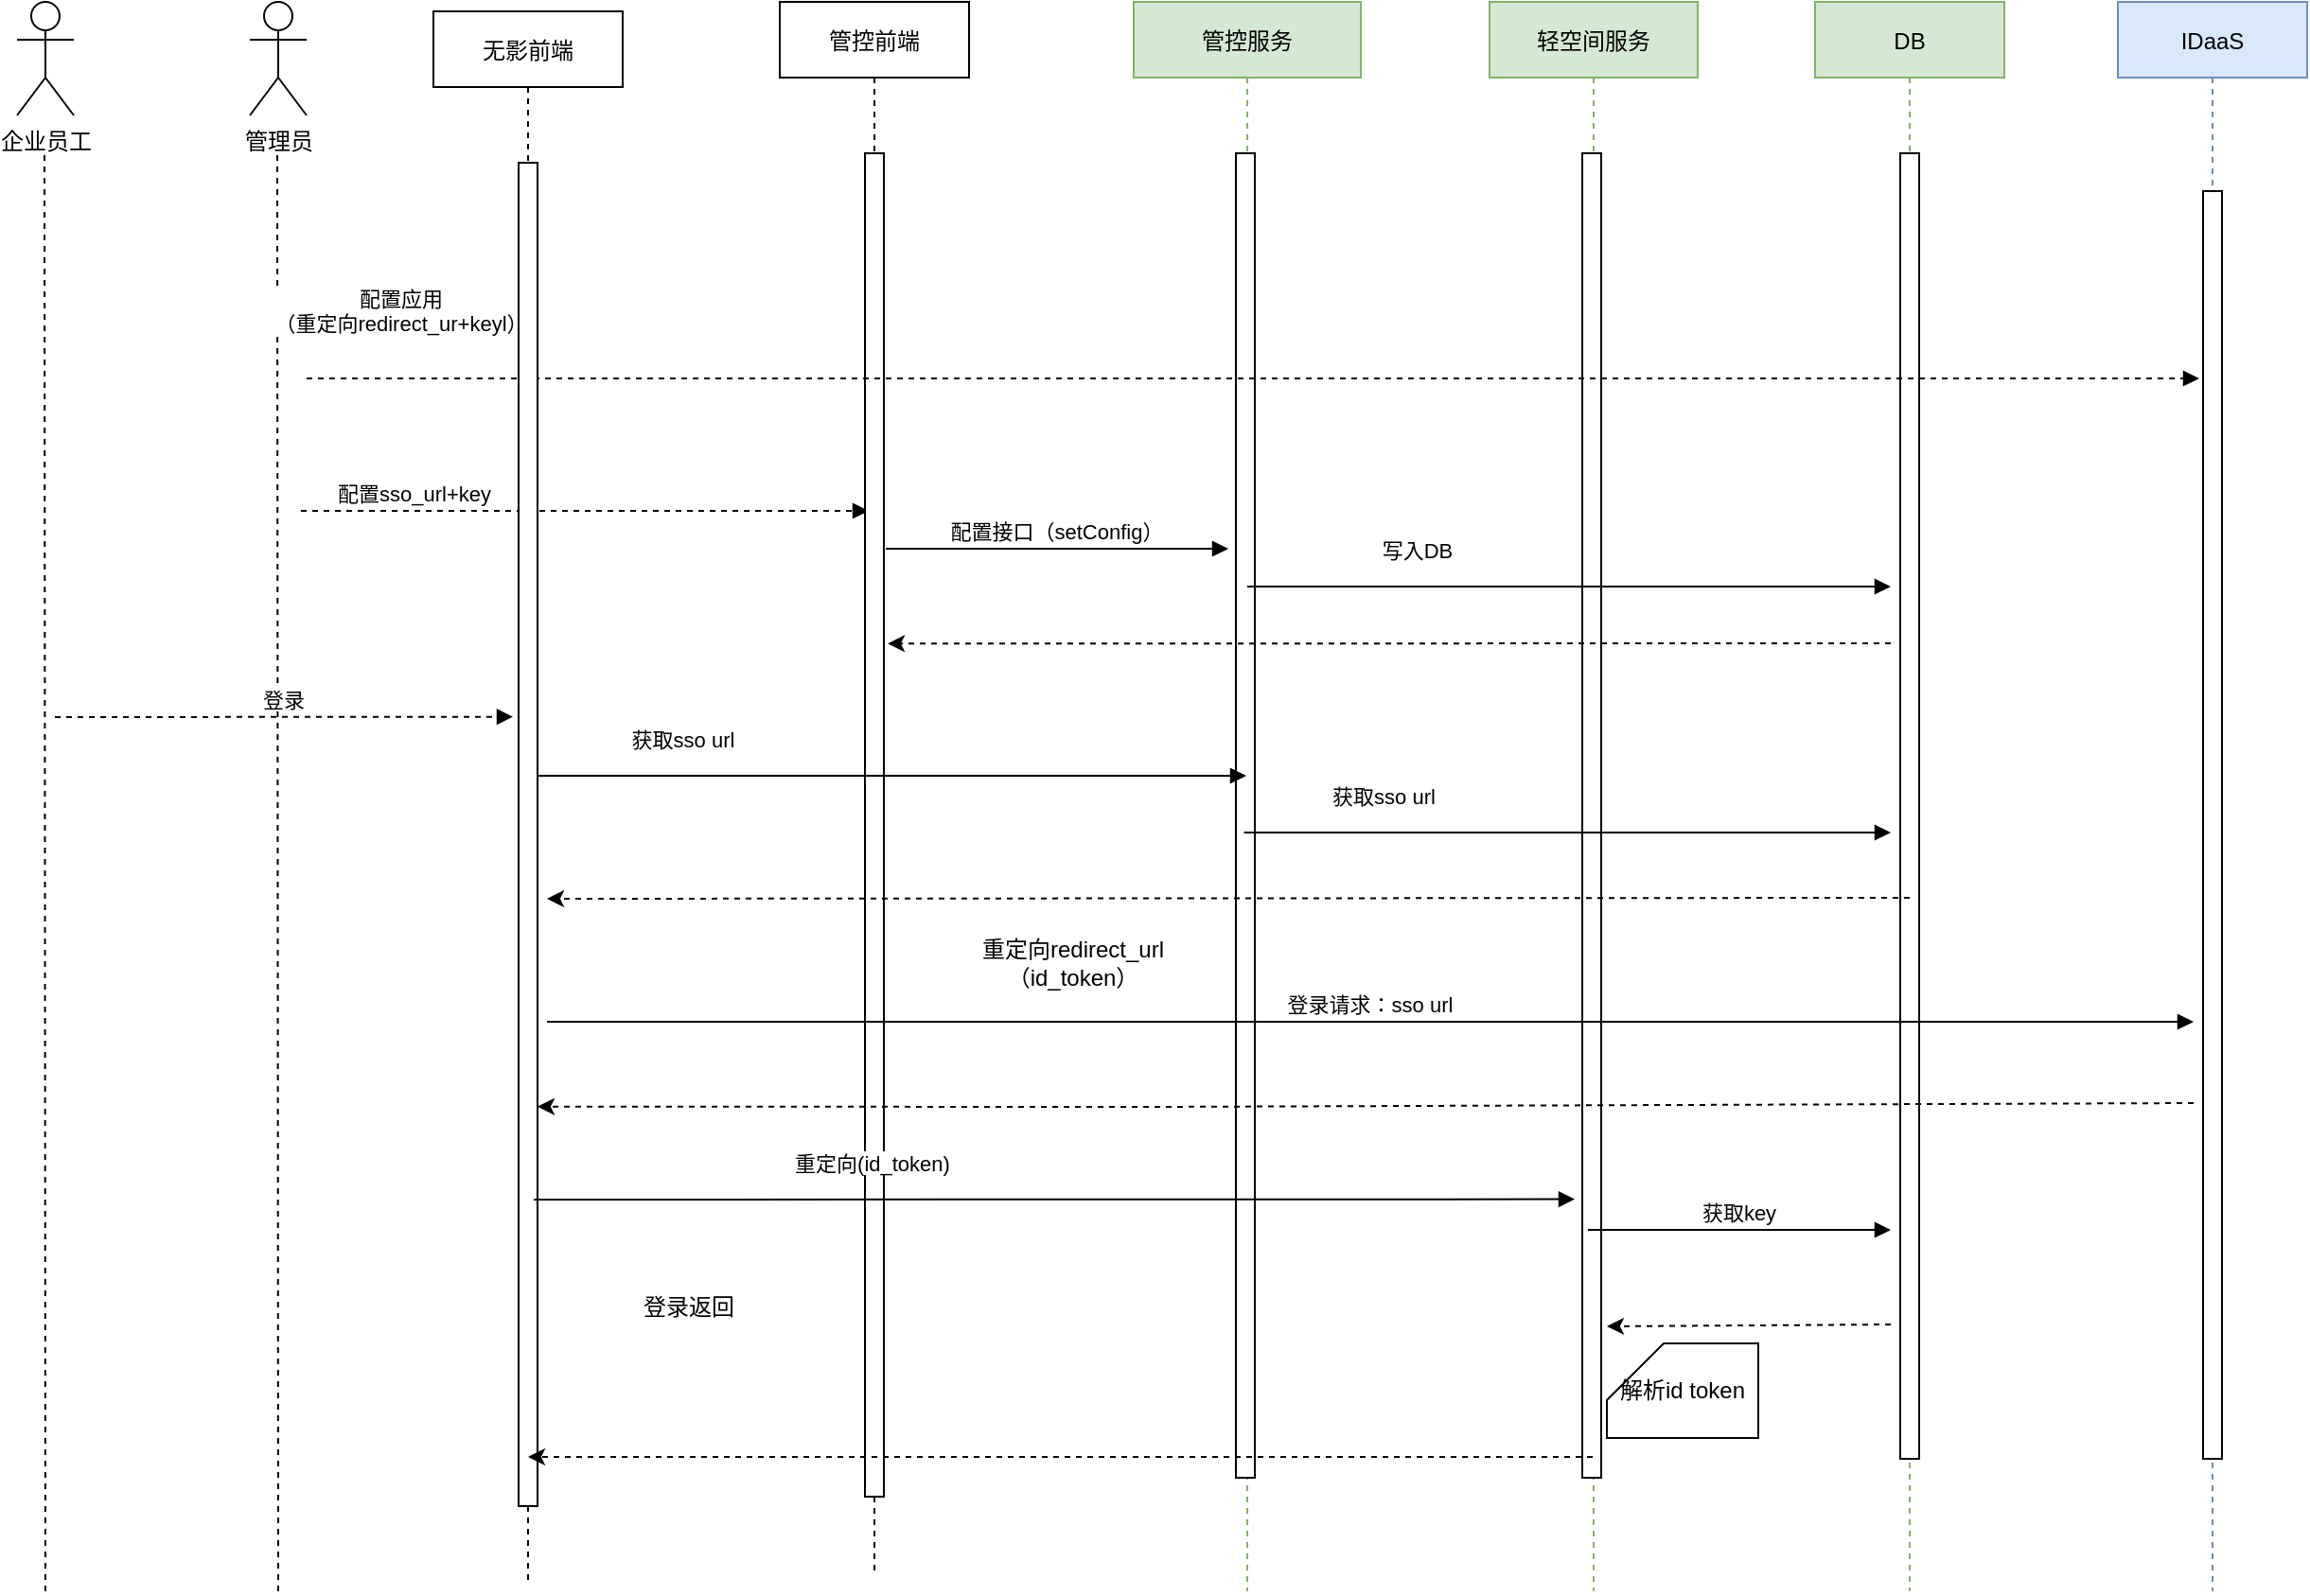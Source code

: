<mxfile version="14.9.3" type="github">
  <diagram id="Wvz9GBNgI8FM-CAZ9Jkj" name="Page-1">
    <mxGraphModel dx="2092" dy="841" grid="1" gridSize="10" guides="1" tooltips="1" connect="1" arrows="1" fold="1" page="1" pageScale="1" pageWidth="827" pageHeight="1169" math="0" shadow="0">
      <root>
        <mxCell id="0" />
        <mxCell id="1" parent="0" />
        <mxCell id="AIT565lb91MDrdjl6Oma-1" value="管控服务" style="shape=umlLifeline;perimeter=lifelinePerimeter;container=1;collapsible=0;recursiveResize=0;rounded=0;shadow=0;strokeWidth=1;fillColor=#d5e8d4;strokeColor=#82b366;" vertex="1" parent="1">
          <mxGeometry x="110" y="80" width="120" height="840" as="geometry" />
        </mxCell>
        <mxCell id="AIT565lb91MDrdjl6Oma-2" value="" style="points=[];perimeter=orthogonalPerimeter;rounded=0;shadow=0;strokeWidth=1;" vertex="1" parent="AIT565lb91MDrdjl6Oma-1">
          <mxGeometry x="54" y="80" width="10" height="700" as="geometry" />
        </mxCell>
        <mxCell id="AIT565lb91MDrdjl6Oma-3" value="管理员" style="shape=umlActor;verticalLabelPosition=bottom;verticalAlign=top;html=1;outlineConnect=0;" vertex="1" parent="1">
          <mxGeometry x="-357" y="80" width="30" height="60" as="geometry" />
        </mxCell>
        <mxCell id="AIT565lb91MDrdjl6Oma-4" value="" style="endArrow=none;dashed=1;html=1;" edge="1" parent="1">
          <mxGeometry width="50" height="50" relative="1" as="geometry">
            <mxPoint x="-342" y="920" as="sourcePoint" />
            <mxPoint x="-342.5" y="160" as="targetPoint" />
          </mxGeometry>
        </mxCell>
        <mxCell id="AIT565lb91MDrdjl6Oma-5" value="轻空间服务" style="shape=umlLifeline;perimeter=lifelinePerimeter;container=1;collapsible=0;recursiveResize=0;rounded=0;shadow=0;strokeWidth=1;fillColor=#d5e8d4;strokeColor=#82b366;" vertex="1" parent="1">
          <mxGeometry x="298" y="80" width="110" height="840" as="geometry" />
        </mxCell>
        <mxCell id="AIT565lb91MDrdjl6Oma-6" value="" style="points=[];perimeter=orthogonalPerimeter;rounded=0;shadow=0;strokeWidth=1;" vertex="1" parent="AIT565lb91MDrdjl6Oma-5">
          <mxGeometry x="49" y="80" width="10" height="700" as="geometry" />
        </mxCell>
        <mxCell id="AIT565lb91MDrdjl6Oma-7" value="DB" style="shape=umlLifeline;perimeter=lifelinePerimeter;container=1;collapsible=0;recursiveResize=0;rounded=0;shadow=0;strokeWidth=1;fillColor=#d5e8d4;strokeColor=#82b366;" vertex="1" parent="1">
          <mxGeometry x="470" y="80" width="100" height="840" as="geometry" />
        </mxCell>
        <mxCell id="AIT565lb91MDrdjl6Oma-8" value="" style="points=[];perimeter=orthogonalPerimeter;rounded=0;shadow=0;strokeWidth=1;" vertex="1" parent="AIT565lb91MDrdjl6Oma-7">
          <mxGeometry x="45" y="80" width="10" height="690" as="geometry" />
        </mxCell>
        <mxCell id="AIT565lb91MDrdjl6Oma-9" value="配置sso_url+key" style="verticalAlign=bottom;endArrow=block;shadow=0;strokeWidth=1;dashed=1;" edge="1" parent="1">
          <mxGeometry x="-0.6" relative="1" as="geometry">
            <mxPoint x="-330" y="349" as="sourcePoint" />
            <mxPoint x="-30" y="349" as="targetPoint" />
            <mxPoint as="offset" />
          </mxGeometry>
        </mxCell>
        <mxCell id="AIT565lb91MDrdjl6Oma-12" value="登录" style="verticalAlign=bottom;endArrow=block;shadow=0;strokeWidth=1;entryX=-0.3;entryY=0.349;entryDx=0;entryDy=0;entryPerimeter=0;dashed=1;" edge="1" parent="1">
          <mxGeometry relative="1" as="geometry">
            <mxPoint x="-460" y="458" as="sourcePoint" />
            <mxPoint x="-218" y="457.83" as="targetPoint" />
          </mxGeometry>
        </mxCell>
        <mxCell id="AIT565lb91MDrdjl6Oma-13" value="管控前端" style="shape=umlLifeline;perimeter=lifelinePerimeter;container=1;collapsible=0;recursiveResize=0;rounded=0;shadow=0;strokeWidth=1;" vertex="1" parent="1">
          <mxGeometry x="-77" y="80" width="100" height="830" as="geometry" />
        </mxCell>
        <mxCell id="AIT565lb91MDrdjl6Oma-14" value="" style="points=[];perimeter=orthogonalPerimeter;rounded=0;shadow=0;strokeWidth=1;" vertex="1" parent="AIT565lb91MDrdjl6Oma-13">
          <mxGeometry x="45" y="80" width="10" height="710" as="geometry" />
        </mxCell>
        <mxCell id="AIT565lb91MDrdjl6Oma-15" value="配置接口（setConfig）" style="verticalAlign=bottom;endArrow=block;shadow=0;strokeWidth=1;" edge="1" parent="1">
          <mxGeometry relative="1" as="geometry">
            <mxPoint x="-21" y="369.0" as="sourcePoint" />
            <mxPoint x="160" y="369" as="targetPoint" />
          </mxGeometry>
        </mxCell>
        <mxCell id="AIT565lb91MDrdjl6Oma-18" value="获取sso url" style="verticalAlign=bottom;endArrow=block;shadow=0;strokeWidth=1;" edge="1" parent="1">
          <mxGeometry x="-0.567" y="10" relative="1" as="geometry">
            <mxPoint x="-210" y="489.0" as="sourcePoint" />
            <mxPoint x="169.5" y="489.0" as="targetPoint" />
            <mxPoint as="offset" />
          </mxGeometry>
        </mxCell>
        <mxCell id="AIT565lb91MDrdjl6Oma-20" value="IDaaS" style="shape=umlLifeline;perimeter=lifelinePerimeter;container=1;collapsible=0;recursiveResize=0;rounded=0;shadow=0;strokeWidth=1;fillColor=#dae8fc;strokeColor=#6c8ebf;" vertex="1" parent="1">
          <mxGeometry x="630" y="80" width="100" height="840" as="geometry" />
        </mxCell>
        <mxCell id="AIT565lb91MDrdjl6Oma-21" value="" style="points=[];perimeter=orthogonalPerimeter;rounded=0;shadow=0;strokeWidth=1;" vertex="1" parent="AIT565lb91MDrdjl6Oma-20">
          <mxGeometry x="45" y="100" width="10" height="670" as="geometry" />
        </mxCell>
        <mxCell id="AIT565lb91MDrdjl6Oma-24" value="写入DB" style="verticalAlign=bottom;endArrow=block;shadow=0;strokeWidth=1;" edge="1" parent="1">
          <mxGeometry x="-0.471" y="10" relative="1" as="geometry">
            <mxPoint x="170" y="389.0" as="sourcePoint" />
            <mxPoint x="510" y="389" as="targetPoint" />
            <mxPoint as="offset" />
          </mxGeometry>
        </mxCell>
        <mxCell id="AIT565lb91MDrdjl6Oma-27" value="企业员工" style="shape=umlActor;verticalLabelPosition=bottom;verticalAlign=top;html=1;outlineConnect=0;" vertex="1" parent="1">
          <mxGeometry x="-480" y="80" width="30" height="60" as="geometry" />
        </mxCell>
        <mxCell id="AIT565lb91MDrdjl6Oma-28" value="" style="endArrow=none;dashed=1;html=1;" edge="1" parent="1">
          <mxGeometry width="50" height="50" relative="1" as="geometry">
            <mxPoint x="-465" y="920" as="sourcePoint" />
            <mxPoint x="-465.5" y="160" as="targetPoint" />
          </mxGeometry>
        </mxCell>
        <mxCell id="AIT565lb91MDrdjl6Oma-29" value="配置应用&#xa;（重定向redirect_ur+keyl）" style="verticalAlign=bottom;endArrow=block;shadow=0;strokeWidth=1;dashed=1;" edge="1" parent="1">
          <mxGeometry x="-0.9" y="20" relative="1" as="geometry">
            <mxPoint x="-327" y="279" as="sourcePoint" />
            <mxPoint x="673" y="279" as="targetPoint" />
            <mxPoint as="offset" />
          </mxGeometry>
        </mxCell>
        <mxCell id="AIT565lb91MDrdjl6Oma-32" value="无影前端" style="shape=umlLifeline;perimeter=lifelinePerimeter;container=1;collapsible=0;recursiveResize=0;rounded=0;shadow=0;strokeWidth=1;" vertex="1" parent="1">
          <mxGeometry x="-260" y="85" width="100" height="830" as="geometry" />
        </mxCell>
        <mxCell id="AIT565lb91MDrdjl6Oma-33" value="" style="points=[];perimeter=orthogonalPerimeter;rounded=0;shadow=0;strokeWidth=1;" vertex="1" parent="AIT565lb91MDrdjl6Oma-32">
          <mxGeometry x="45" y="80" width="10" height="710" as="geometry" />
        </mxCell>
        <mxCell id="AIT565lb91MDrdjl6Oma-34" value="获取sso url" style="verticalAlign=bottom;endArrow=block;shadow=0;strokeWidth=1;" edge="1" parent="1">
          <mxGeometry x="-0.567" y="10" relative="1" as="geometry">
            <mxPoint x="168.25" y="519.0" as="sourcePoint" />
            <mxPoint x="510" y="519" as="targetPoint" />
            <mxPoint as="offset" />
          </mxGeometry>
        </mxCell>
        <mxCell id="AIT565lb91MDrdjl6Oma-35" value="" style="endArrow=classic;html=1;entryX=0.57;entryY=0.205;entryDx=0;entryDy=0;entryPerimeter=0;dashed=1;" edge="1" parent="1">
          <mxGeometry width="50" height="50" relative="1" as="geometry">
            <mxPoint x="510" y="419" as="sourcePoint" />
            <mxPoint x="-20" y="419.15" as="targetPoint" />
          </mxGeometry>
        </mxCell>
        <mxCell id="AIT565lb91MDrdjl6Oma-37" value="" style="endArrow=classic;html=1;dashed=1;" edge="1" parent="1">
          <mxGeometry width="50" height="50" relative="1" as="geometry">
            <mxPoint x="520" y="553.5" as="sourcePoint" />
            <mxPoint x="-200" y="554" as="targetPoint" />
          </mxGeometry>
        </mxCell>
        <mxCell id="AIT565lb91MDrdjl6Oma-38" value="登录请求：sso url" style="verticalAlign=bottom;endArrow=block;shadow=0;strokeWidth=1;" edge="1" parent="1">
          <mxGeometry relative="1" as="geometry">
            <mxPoint x="-200" y="619" as="sourcePoint" />
            <mxPoint x="670" y="619" as="targetPoint" />
          </mxGeometry>
        </mxCell>
        <mxCell id="AIT565lb91MDrdjl6Oma-39" value="" style="endArrow=classic;html=1;dashed=1;entryX=1;entryY=0.652;entryDx=0;entryDy=0;entryPerimeter=0;" edge="1" parent="1">
          <mxGeometry width="50" height="50" relative="1" as="geometry">
            <mxPoint x="670" y="662" as="sourcePoint" />
            <mxPoint x="-205" y="663.84" as="targetPoint" />
            <Array as="points">
              <mxPoint x="120" y="664" />
            </Array>
          </mxGeometry>
        </mxCell>
        <mxCell id="AIT565lb91MDrdjl6Oma-41" value="重定向redirect_url（id_token）" style="text;html=1;strokeColor=none;fillColor=none;align=center;verticalAlign=middle;whiteSpace=wrap;rounded=0;" vertex="1" parent="1">
          <mxGeometry x="23" y="585" width="110" height="5" as="geometry" />
        </mxCell>
        <mxCell id="AIT565lb91MDrdjl6Oma-43" value="重定向(id_token)" style="verticalAlign=bottom;endArrow=block;shadow=0;strokeWidth=1;entryX=-0.4;entryY=0.737;entryDx=0;entryDy=0;entryPerimeter=0;" edge="1" parent="1">
          <mxGeometry x="-0.35" y="10" relative="1" as="geometry">
            <mxPoint x="-207" y="713.0" as="sourcePoint" />
            <mxPoint x="343" y="712.79" as="targetPoint" />
            <mxPoint as="offset" />
          </mxGeometry>
        </mxCell>
        <mxCell id="AIT565lb91MDrdjl6Oma-49" value="解析id token" style="shape=card;whiteSpace=wrap;html=1;" vertex="1" parent="1">
          <mxGeometry x="360" y="789" width="80" height="50" as="geometry" />
        </mxCell>
        <mxCell id="AIT565lb91MDrdjl6Oma-50" value="" style="endArrow=classic;html=1;dashed=1;" edge="1" parent="1">
          <mxGeometry width="50" height="50" relative="1" as="geometry">
            <mxPoint x="352.5" y="849" as="sourcePoint" />
            <mxPoint x="-210" y="849" as="targetPoint" />
            <Array as="points">
              <mxPoint x="10" y="849" />
            </Array>
          </mxGeometry>
        </mxCell>
        <mxCell id="AIT565lb91MDrdjl6Oma-51" value="登录返回" style="text;html=1;strokeColor=none;fillColor=none;align=center;verticalAlign=middle;whiteSpace=wrap;rounded=0;" vertex="1" parent="1">
          <mxGeometry x="-160" y="760" width="70" height="20" as="geometry" />
        </mxCell>
        <mxCell id="AIT565lb91MDrdjl6Oma-52" value="获取key" style="verticalAlign=bottom;endArrow=block;shadow=0;strokeWidth=1;" edge="1" parent="1">
          <mxGeometry relative="1" as="geometry">
            <mxPoint x="350" y="729.0" as="sourcePoint" />
            <mxPoint x="510" y="729" as="targetPoint" />
          </mxGeometry>
        </mxCell>
        <mxCell id="AIT565lb91MDrdjl6Oma-53" value="" style="endArrow=classic;html=1;dashed=1;" edge="1" parent="1">
          <mxGeometry width="50" height="50" relative="1" as="geometry">
            <mxPoint x="510" y="779" as="sourcePoint" />
            <mxPoint x="360" y="780" as="targetPoint" />
          </mxGeometry>
        </mxCell>
      </root>
    </mxGraphModel>
  </diagram>
</mxfile>
